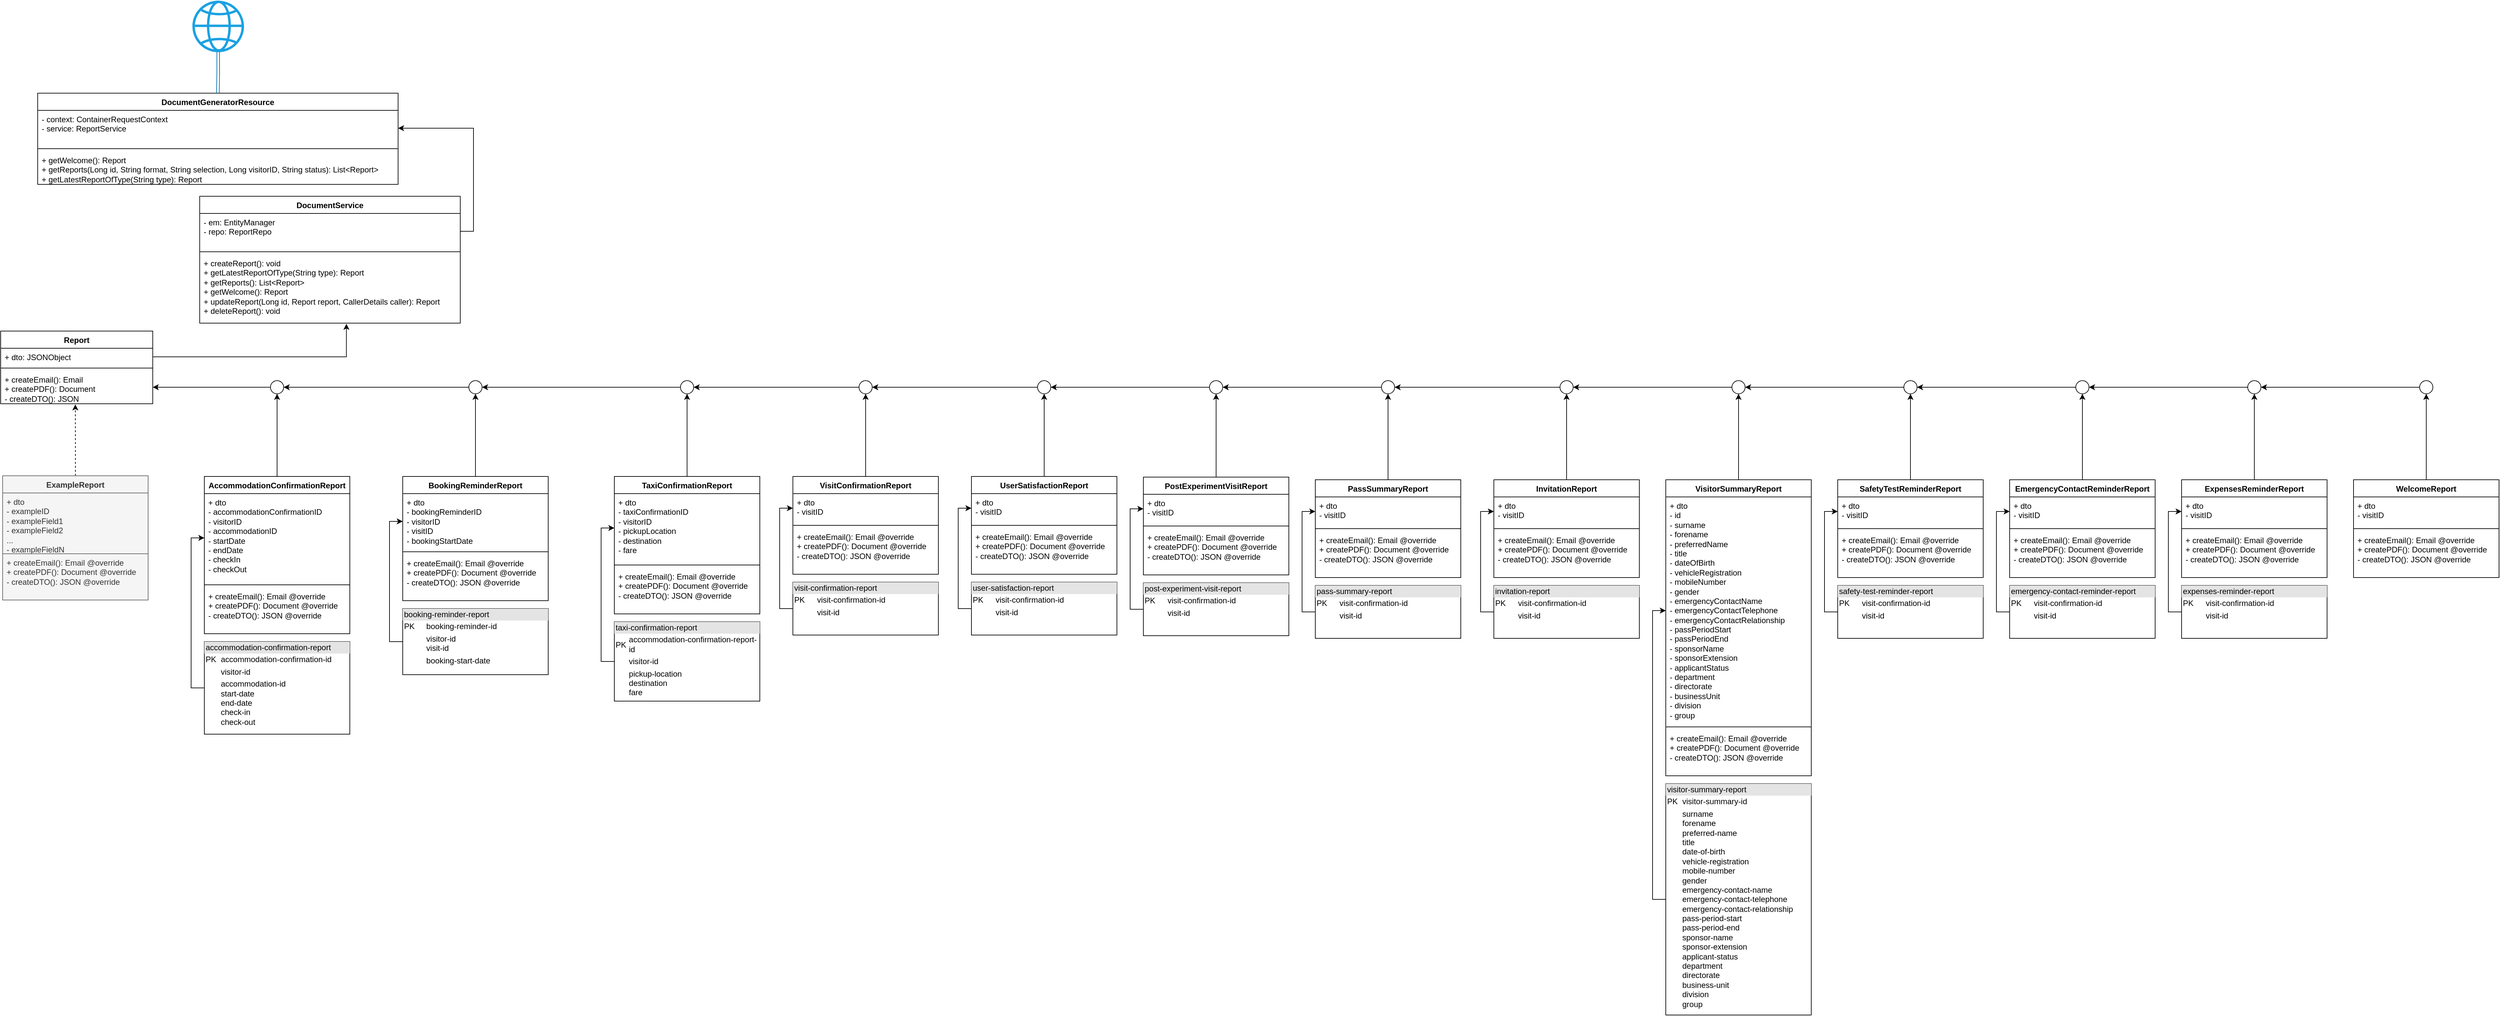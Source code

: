 <mxfile version="24.0.2" type="github">
  <diagram id="C5RBs43oDa-KdzZeNtuy" name="Page-1">
    <mxGraphModel dx="1050" dy="634" grid="1" gridSize="10" guides="1" tooltips="1" connect="1" arrows="1" fold="1" page="1" pageScale="1" pageWidth="827" pageHeight="1169" math="0" shadow="0">
      <root>
        <mxCell id="WIyWlLk6GJQsqaUBKTNV-0" />
        <mxCell id="WIyWlLk6GJQsqaUBKTNV-1" parent="WIyWlLk6GJQsqaUBKTNV-0" />
        <mxCell id="MQ1HAu035y0CXCqz7wdD-0" value="DocumentGeneratorResource" style="swimlane;fontStyle=1;align=center;verticalAlign=top;childLayout=stackLayout;horizontal=1;startSize=26;horizontalStack=0;resizeParent=1;resizeParentMax=0;resizeLast=0;collapsible=1;marginBottom=0;whiteSpace=wrap;html=1;" parent="WIyWlLk6GJQsqaUBKTNV-1" vertex="1">
          <mxGeometry x="128" y="165" width="545" height="138" as="geometry" />
        </mxCell>
        <mxCell id="MQ1HAu035y0CXCqz7wdD-1" value="&lt;div&gt;- context: ContainerRequestContext&lt;/div&gt;&lt;div&gt;- service: ReportService&lt;br&gt;&lt;/div&gt;" style="text;strokeColor=none;fillColor=none;align=left;verticalAlign=top;spacingLeft=4;spacingRight=4;overflow=hidden;rotatable=0;points=[[0,0.5],[1,0.5]];portConstraint=eastwest;whiteSpace=wrap;html=1;" parent="MQ1HAu035y0CXCqz7wdD-0" vertex="1">
          <mxGeometry y="26" width="545" height="54" as="geometry" />
        </mxCell>
        <mxCell id="MQ1HAu035y0CXCqz7wdD-2" value="" style="line;strokeWidth=1;fillColor=none;align=left;verticalAlign=middle;spacingTop=-1;spacingLeft=3;spacingRight=3;rotatable=0;labelPosition=right;points=[];portConstraint=eastwest;strokeColor=inherit;" parent="MQ1HAu035y0CXCqz7wdD-0" vertex="1">
          <mxGeometry y="80" width="545" height="8" as="geometry" />
        </mxCell>
        <mxCell id="MQ1HAu035y0CXCqz7wdD-3" value="&lt;div&gt;+ getWelcome(): Report&lt;br&gt;&lt;/div&gt;&lt;div&gt;+ getReports(Long id, String format, String selection, Long visitorID, String status): List&amp;lt;Report&amp;gt;&lt;/div&gt;&lt;div&gt;+ getLatestReportOfType(String type): Report&lt;br&gt;&lt;/div&gt;" style="text;strokeColor=none;fillColor=none;align=left;verticalAlign=top;spacingLeft=4;spacingRight=4;overflow=hidden;rotatable=0;points=[[0,0.5],[1,0.5]];portConstraint=eastwest;whiteSpace=wrap;html=1;" parent="MQ1HAu035y0CXCqz7wdD-0" vertex="1">
          <mxGeometry y="88" width="545" height="50" as="geometry" />
        </mxCell>
        <mxCell id="42Mcp5apY7TqK0RnaU3a-3" style="edgeStyle=orthogonalEdgeStyle;rounded=0;orthogonalLoop=1;jettySize=auto;html=1;entryX=1;entryY=0.5;entryDx=0;entryDy=0;exitX=1;exitY=0.5;exitDx=0;exitDy=0;" parent="WIyWlLk6GJQsqaUBKTNV-1" source="MQ1HAu035y0CXCqz7wdD-5" target="MQ1HAu035y0CXCqz7wdD-1" edge="1">
          <mxGeometry relative="1" as="geometry" />
        </mxCell>
        <mxCell id="MQ1HAu035y0CXCqz7wdD-4" value="DocumentService" style="swimlane;fontStyle=1;align=center;verticalAlign=top;childLayout=stackLayout;horizontal=1;startSize=26;horizontalStack=0;resizeParent=1;resizeParentMax=0;resizeLast=0;collapsible=1;marginBottom=0;whiteSpace=wrap;html=1;" parent="WIyWlLk6GJQsqaUBKTNV-1" vertex="1">
          <mxGeometry x="373" y="321" width="394" height="192" as="geometry" />
        </mxCell>
        <mxCell id="MQ1HAu035y0CXCqz7wdD-5" value="&lt;div&gt;- em: EntityManager&lt;/div&gt;&lt;div&gt;- repo: ReportRepo&lt;br&gt;&lt;/div&gt;" style="text;strokeColor=none;fillColor=none;align=left;verticalAlign=top;spacingLeft=4;spacingRight=4;overflow=hidden;rotatable=0;points=[[0,0.5],[1,0.5]];portConstraint=eastwest;whiteSpace=wrap;html=1;" parent="MQ1HAu035y0CXCqz7wdD-4" vertex="1">
          <mxGeometry y="26" width="394" height="54" as="geometry" />
        </mxCell>
        <mxCell id="MQ1HAu035y0CXCqz7wdD-6" value="" style="line;strokeWidth=1;fillColor=none;align=left;verticalAlign=middle;spacingTop=-1;spacingLeft=3;spacingRight=3;rotatable=0;labelPosition=right;points=[];portConstraint=eastwest;strokeColor=inherit;" parent="MQ1HAu035y0CXCqz7wdD-4" vertex="1">
          <mxGeometry y="80" width="394" height="8" as="geometry" />
        </mxCell>
        <mxCell id="MQ1HAu035y0CXCqz7wdD-7" value="&lt;div&gt;+ createReport(): void&lt;/div&gt;&lt;div&gt;+ getLatestReportOfType(String type): Report&lt;br&gt;&lt;/div&gt;&lt;div&gt;+ getReports(): List&amp;lt;Report&amp;gt;&lt;br&gt;&lt;/div&gt;&lt;div&gt;+ getWelcome(): Report&lt;br&gt;&lt;/div&gt;&lt;div&gt;+ updateReport(Long id, Report report, CallerDetails caller): Report&lt;br&gt;&lt;/div&gt;&lt;div&gt;+ deleteReport(): void&lt;br&gt;&lt;/div&gt;" style="text;strokeColor=none;fillColor=none;align=left;verticalAlign=top;spacingLeft=4;spacingRight=4;overflow=hidden;rotatable=0;points=[[0,0.5],[1,0.5]];portConstraint=eastwest;whiteSpace=wrap;html=1;" parent="MQ1HAu035y0CXCqz7wdD-4" vertex="1">
          <mxGeometry y="88" width="394" height="104" as="geometry" />
        </mxCell>
        <mxCell id="MQ1HAu035y0CXCqz7wdD-16" value="Report" style="swimlane;fontStyle=1;align=center;verticalAlign=top;childLayout=stackLayout;horizontal=1;startSize=26;horizontalStack=0;resizeParent=1;resizeParentMax=0;resizeLast=0;collapsible=1;marginBottom=0;whiteSpace=wrap;html=1;" parent="WIyWlLk6GJQsqaUBKTNV-1" vertex="1">
          <mxGeometry x="72" y="525" width="230" height="110" as="geometry" />
        </mxCell>
        <mxCell id="MQ1HAu035y0CXCqz7wdD-17" value="+ dto: JSONObject" style="text;strokeColor=none;fillColor=none;align=left;verticalAlign=top;spacingLeft=4;spacingRight=4;overflow=hidden;rotatable=0;points=[[0,0.5],[1,0.5]];portConstraint=eastwest;whiteSpace=wrap;html=1;" parent="MQ1HAu035y0CXCqz7wdD-16" vertex="1">
          <mxGeometry y="26" width="230" height="26" as="geometry" />
        </mxCell>
        <mxCell id="MQ1HAu035y0CXCqz7wdD-18" value="" style="line;strokeWidth=1;fillColor=none;align=left;verticalAlign=middle;spacingTop=-1;spacingLeft=3;spacingRight=3;rotatable=0;labelPosition=right;points=[];portConstraint=eastwest;strokeColor=inherit;" parent="MQ1HAu035y0CXCqz7wdD-16" vertex="1">
          <mxGeometry y="52" width="230" height="8" as="geometry" />
        </mxCell>
        <mxCell id="MQ1HAu035y0CXCqz7wdD-19" value="&lt;div&gt;+ createEmail(): Email&lt;/div&gt;&lt;div&gt;+ createPDF(): Document&lt;/div&gt;&lt;div&gt;- createDTO(): JSON&lt;/div&gt;" style="text;strokeColor=none;fillColor=none;align=left;verticalAlign=top;spacingLeft=4;spacingRight=4;overflow=hidden;rotatable=0;points=[[0,0.5],[1,0.5]];portConstraint=eastwest;whiteSpace=wrap;html=1;" parent="MQ1HAu035y0CXCqz7wdD-16" vertex="1">
          <mxGeometry y="60" width="230" height="50" as="geometry" />
        </mxCell>
        <mxCell id="42Mcp5apY7TqK0RnaU3a-2" style="edgeStyle=orthogonalEdgeStyle;rounded=0;orthogonalLoop=1;jettySize=auto;html=1;entryX=0.491;entryY=1.02;entryDx=0;entryDy=0;entryPerimeter=0;dashed=1;" parent="WIyWlLk6GJQsqaUBKTNV-1" source="Wsk4VO05oJbZmP9Lk-0c-1" target="MQ1HAu035y0CXCqz7wdD-19" edge="1">
          <mxGeometry relative="1" as="geometry" />
        </mxCell>
        <mxCell id="Wsk4VO05oJbZmP9Lk-0c-1" value="ExampleReport" style="swimlane;fontStyle=1;align=center;verticalAlign=top;childLayout=stackLayout;horizontal=1;startSize=26;horizontalStack=0;resizeParent=1;resizeParentMax=0;resizeLast=0;collapsible=1;marginBottom=0;whiteSpace=wrap;html=1;fillColor=#f5f5f5;fontColor=#333333;strokeColor=#666666;" parent="WIyWlLk6GJQsqaUBKTNV-1" vertex="1">
          <mxGeometry x="75" y="744" width="220" height="188" as="geometry" />
        </mxCell>
        <mxCell id="Wsk4VO05oJbZmP9Lk-0c-2" value="&lt;div&gt;+ dto&lt;br&gt;&lt;/div&gt;&lt;div&gt;- exampleID&lt;/div&gt;&lt;div&gt;- exampleField1&lt;/div&gt;&lt;div&gt;- exampleField2&lt;br&gt;&lt;/div&gt;&lt;div&gt;...&lt;/div&gt;&lt;div&gt;- exampleFieldN&lt;br&gt;&lt;/div&gt;" style="text;strokeColor=#666666;fillColor=#f5f5f5;align=left;verticalAlign=top;spacingLeft=4;spacingRight=4;overflow=hidden;rotatable=0;points=[[0,0.5],[1,0.5]];portConstraint=eastwest;whiteSpace=wrap;html=1;fontColor=#333333;" parent="Wsk4VO05oJbZmP9Lk-0c-1" vertex="1">
          <mxGeometry y="26" width="220" height="92" as="geometry" />
        </mxCell>
        <mxCell id="Wsk4VO05oJbZmP9Lk-0c-4" value="&lt;div&gt;+ createEmail(): Email @override&lt;/div&gt;&lt;div&gt;+ createPDF(): Document @override&lt;/div&gt;&lt;div&gt;- createDTO(): JSON @override&lt;br&gt;&lt;/div&gt;" style="text;strokeColor=#666666;fillColor=#f5f5f5;align=left;verticalAlign=top;spacingLeft=4;spacingRight=4;overflow=hidden;rotatable=0;points=[[0,0.5],[1,0.5]];portConstraint=eastwest;whiteSpace=wrap;html=1;fontColor=#333333;" parent="Wsk4VO05oJbZmP9Lk-0c-1" vertex="1">
          <mxGeometry y="118" width="220" height="70" as="geometry" />
        </mxCell>
        <mxCell id="42Mcp5apY7TqK0RnaU3a-7" style="edgeStyle=orthogonalEdgeStyle;rounded=0;orthogonalLoop=1;jettySize=auto;html=1;entryX=0;entryY=0.5;entryDx=0;entryDy=0;exitX=0;exitY=0.5;exitDx=0;exitDy=0;" parent="WIyWlLk6GJQsqaUBKTNV-1" source="IxwAe-7UypKO3zCtjmv_-0" target="IxwAe-7UypKO3zCtjmv_-2" edge="1">
          <mxGeometry relative="1" as="geometry" />
        </mxCell>
        <mxCell id="IxwAe-7UypKO3zCtjmv_-0" value="&lt;div style=&quot;box-sizing:border-box;width:100%;background:#e4e4e4;padding:2px;&quot;&gt;accommodation-confirmation-report&lt;/div&gt;&lt;table style=&quot;width:100%;font-size:1em;&quot; cellpadding=&quot;2&quot; cellspacing=&quot;0&quot;&gt;&lt;tbody&gt;&lt;tr&gt;&lt;td&gt;PK&lt;/td&gt;&lt;td&gt;accommodation-confirmation-id&lt;br&gt;&lt;/td&gt;&lt;/tr&gt;&lt;tr&gt;&lt;td&gt;&lt;br&gt;&lt;/td&gt;&lt;td&gt;visitor-id&lt;br&gt;&lt;/td&gt;&lt;/tr&gt;&lt;tr&gt;&lt;td&gt;&lt;/td&gt;&lt;td&gt;accommodation-id&lt;br&gt;start-date&lt;br&gt;end-date&lt;br&gt;check-in&lt;br&gt;check-out&lt;br&gt;&lt;/td&gt;&lt;/tr&gt;&lt;/tbody&gt;&lt;/table&gt;" style="verticalAlign=top;align=left;overflow=fill;html=1;whiteSpace=wrap;" parent="WIyWlLk6GJQsqaUBKTNV-1" vertex="1">
          <mxGeometry x="380" y="995" width="220" height="140" as="geometry" />
        </mxCell>
        <mxCell id="42Mcp5apY7TqK0RnaU3a-37" style="edgeStyle=orthogonalEdgeStyle;rounded=0;orthogonalLoop=1;jettySize=auto;html=1;entryX=0.5;entryY=1;entryDx=0;entryDy=0;" parent="WIyWlLk6GJQsqaUBKTNV-1" source="IxwAe-7UypKO3zCtjmv_-1" target="42Mcp5apY7TqK0RnaU3a-4" edge="1">
          <mxGeometry relative="1" as="geometry" />
        </mxCell>
        <mxCell id="IxwAe-7UypKO3zCtjmv_-1" value="AccommodationConfirmationReport" style="swimlane;fontStyle=1;align=center;verticalAlign=top;childLayout=stackLayout;horizontal=1;startSize=26;horizontalStack=0;resizeParent=1;resizeParentMax=0;resizeLast=0;collapsible=1;marginBottom=0;whiteSpace=wrap;html=1;" parent="WIyWlLk6GJQsqaUBKTNV-1" vertex="1">
          <mxGeometry x="380" y="745" width="220" height="238" as="geometry" />
        </mxCell>
        <mxCell id="IxwAe-7UypKO3zCtjmv_-2" value="&lt;div&gt;+ dto&lt;br&gt;&lt;/div&gt;&lt;div&gt;- accommodationConfirmationID&lt;/div&gt;&lt;div&gt;- visitorID&lt;br&gt;&lt;/div&gt;&lt;div&gt;- accommodationID&lt;/div&gt;&lt;div&gt;- startDate&lt;/div&gt;&lt;div&gt;- endDate&lt;/div&gt;&lt;div&gt;- checkIn&lt;/div&gt;&lt;div&gt;- checkOut&lt;br&gt;&lt;/div&gt;" style="text;strokeColor=none;fillColor=none;align=left;verticalAlign=top;spacingLeft=4;spacingRight=4;overflow=hidden;rotatable=0;points=[[0,0.5],[1,0.5]];portConstraint=eastwest;whiteSpace=wrap;html=1;" parent="IxwAe-7UypKO3zCtjmv_-1" vertex="1">
          <mxGeometry y="26" width="220" height="134" as="geometry" />
        </mxCell>
        <mxCell id="IxwAe-7UypKO3zCtjmv_-3" value="" style="line;strokeWidth=1;fillColor=none;align=left;verticalAlign=middle;spacingTop=-1;spacingLeft=3;spacingRight=3;rotatable=0;labelPosition=right;points=[];portConstraint=eastwest;strokeColor=inherit;" parent="IxwAe-7UypKO3zCtjmv_-1" vertex="1">
          <mxGeometry y="160" width="220" height="8" as="geometry" />
        </mxCell>
        <mxCell id="IxwAe-7UypKO3zCtjmv_-4" value="&lt;div&gt;+ createEmail(): Email @override&lt;/div&gt;&lt;div&gt;+ createPDF(): Document @override&lt;/div&gt;&lt;div&gt;- createDTO(): JSON @override&lt;br&gt;&lt;/div&gt;" style="text;strokeColor=none;fillColor=none;align=left;verticalAlign=top;spacingLeft=4;spacingRight=4;overflow=hidden;rotatable=0;points=[[0,0.5],[1,0.5]];portConstraint=eastwest;whiteSpace=wrap;html=1;" parent="IxwAe-7UypKO3zCtjmv_-1" vertex="1">
          <mxGeometry y="168" width="220" height="70" as="geometry" />
        </mxCell>
        <mxCell id="42Mcp5apY7TqK0RnaU3a-41" style="edgeStyle=orthogonalEdgeStyle;rounded=0;orthogonalLoop=1;jettySize=auto;html=1;entryX=1;entryY=0.5;entryDx=0;entryDy=0;" parent="WIyWlLk6GJQsqaUBKTNV-1" source="42Mcp5apY7TqK0RnaU3a-4" target="MQ1HAu035y0CXCqz7wdD-19" edge="1">
          <mxGeometry relative="1" as="geometry" />
        </mxCell>
        <mxCell id="42Mcp5apY7TqK0RnaU3a-4" value="" style="ellipse;whiteSpace=wrap;html=1;" parent="WIyWlLk6GJQsqaUBKTNV-1" vertex="1">
          <mxGeometry x="480" y="600" width="20" height="20" as="geometry" />
        </mxCell>
        <mxCell id="42Mcp5apY7TqK0RnaU3a-8" style="edgeStyle=orthogonalEdgeStyle;rounded=0;orthogonalLoop=1;jettySize=auto;html=1;entryX=0.563;entryY=1.01;entryDx=0;entryDy=0;entryPerimeter=0;" parent="WIyWlLk6GJQsqaUBKTNV-1" source="MQ1HAu035y0CXCqz7wdD-17" target="MQ1HAu035y0CXCqz7wdD-7" edge="1">
          <mxGeometry relative="1" as="geometry" />
        </mxCell>
        <mxCell id="42Mcp5apY7TqK0RnaU3a-13" style="edgeStyle=orthogonalEdgeStyle;rounded=0;orthogonalLoop=1;jettySize=auto;html=1;entryX=0.5;entryY=0;entryDx=0;entryDy=0;shape=link;fillColor=#1ba1e2;strokeColor=#006EAF;" parent="WIyWlLk6GJQsqaUBKTNV-1" source="42Mcp5apY7TqK0RnaU3a-9" target="MQ1HAu035y0CXCqz7wdD-0" edge="1">
          <mxGeometry relative="1" as="geometry" />
        </mxCell>
        <mxCell id="42Mcp5apY7TqK0RnaU3a-9" value="" style="sketch=0;outlineConnect=0;fillColor=#1ba1e2;strokeColor=#006EAF;dashed=0;verticalLabelPosition=bottom;verticalAlign=top;align=center;html=1;fontSize=12;fontStyle=0;aspect=fixed;pointerEvents=1;shape=mxgraph.aws4.globe;fontColor=#ffffff;" parent="WIyWlLk6GJQsqaUBKTNV-1" vertex="1">
          <mxGeometry x="362" y="25" width="78" height="78" as="geometry" />
        </mxCell>
        <mxCell id="42Mcp5apY7TqK0RnaU3a-14" style="edgeStyle=orthogonalEdgeStyle;rounded=0;orthogonalLoop=1;jettySize=auto;html=1;entryX=0;entryY=0.5;entryDx=0;entryDy=0;exitX=0;exitY=0.5;exitDx=0;exitDy=0;" parent="WIyWlLk6GJQsqaUBKTNV-1" source="42Mcp5apY7TqK0RnaU3a-15" target="42Mcp5apY7TqK0RnaU3a-17" edge="1">
          <mxGeometry relative="1" as="geometry" />
        </mxCell>
        <mxCell id="42Mcp5apY7TqK0RnaU3a-15" value="&lt;div style=&quot;box-sizing:border-box;width:100%;background:#e4e4e4;padding:2px;&quot;&gt;booking-reminder-report&lt;/div&gt;&lt;table style=&quot;width:100%;font-size:1em;&quot; cellpadding=&quot;2&quot; cellspacing=&quot;0&quot;&gt;&lt;tbody&gt;&lt;tr&gt;&lt;td&gt;PK&lt;/td&gt;&lt;td&gt;booking-reminder-id&lt;br&gt;&lt;/td&gt;&lt;/tr&gt;&lt;tr&gt;&lt;td&gt;&lt;br&gt;&lt;/td&gt;&lt;td&gt;visitor-id&lt;br&gt;visit-id&lt;br&gt;&lt;/td&gt;&lt;/tr&gt;&lt;tr&gt;&lt;td&gt;&lt;/td&gt;&lt;td&gt;booking-start-date&lt;br&gt;&lt;/td&gt;&lt;/tr&gt;&lt;/tbody&gt;&lt;/table&gt;" style="verticalAlign=top;align=left;overflow=fill;html=1;whiteSpace=wrap;" parent="WIyWlLk6GJQsqaUBKTNV-1" vertex="1">
          <mxGeometry x="680" y="945" width="220" height="100" as="geometry" />
        </mxCell>
        <mxCell id="42Mcp5apY7TqK0RnaU3a-39" style="edgeStyle=orthogonalEdgeStyle;rounded=0;orthogonalLoop=1;jettySize=auto;html=1;entryX=0.5;entryY=1;entryDx=0;entryDy=0;" parent="WIyWlLk6GJQsqaUBKTNV-1" source="42Mcp5apY7TqK0RnaU3a-16" target="42Mcp5apY7TqK0RnaU3a-38" edge="1">
          <mxGeometry relative="1" as="geometry" />
        </mxCell>
        <mxCell id="42Mcp5apY7TqK0RnaU3a-16" value="BookingReminderReport" style="swimlane;fontStyle=1;align=center;verticalAlign=top;childLayout=stackLayout;horizontal=1;startSize=26;horizontalStack=0;resizeParent=1;resizeParentMax=0;resizeLast=0;collapsible=1;marginBottom=0;whiteSpace=wrap;html=1;" parent="WIyWlLk6GJQsqaUBKTNV-1" vertex="1">
          <mxGeometry x="680" y="745" width="220" height="188" as="geometry" />
        </mxCell>
        <mxCell id="42Mcp5apY7TqK0RnaU3a-17" value="&lt;div&gt;+ dto&lt;br&gt;&lt;/div&gt;&lt;div&gt;- bookingReminderID&lt;/div&gt;&lt;div&gt;- visitorID&lt;/div&gt;&lt;div&gt;- visitID&lt;/div&gt;&lt;div&gt;- bookingStartDate&lt;br&gt;&lt;/div&gt;" style="text;strokeColor=none;fillColor=none;align=left;verticalAlign=top;spacingLeft=4;spacingRight=4;overflow=hidden;rotatable=0;points=[[0,0.5],[1,0.5]];portConstraint=eastwest;whiteSpace=wrap;html=1;" parent="42Mcp5apY7TqK0RnaU3a-16" vertex="1">
          <mxGeometry y="26" width="220" height="84" as="geometry" />
        </mxCell>
        <mxCell id="42Mcp5apY7TqK0RnaU3a-18" value="" style="line;strokeWidth=1;fillColor=none;align=left;verticalAlign=middle;spacingTop=-1;spacingLeft=3;spacingRight=3;rotatable=0;labelPosition=right;points=[];portConstraint=eastwest;strokeColor=inherit;" parent="42Mcp5apY7TqK0RnaU3a-16" vertex="1">
          <mxGeometry y="110" width="220" height="8" as="geometry" />
        </mxCell>
        <mxCell id="42Mcp5apY7TqK0RnaU3a-19" value="&lt;div&gt;+ createEmail(): Email @override&lt;/div&gt;&lt;div&gt;+ createPDF(): Document @override&lt;/div&gt;&lt;div&gt;- createDTO(): JSON @override&lt;br&gt;&lt;/div&gt;" style="text;strokeColor=none;fillColor=none;align=left;verticalAlign=top;spacingLeft=4;spacingRight=4;overflow=hidden;rotatable=0;points=[[0,0.5],[1,0.5]];portConstraint=eastwest;whiteSpace=wrap;html=1;" parent="42Mcp5apY7TqK0RnaU3a-16" vertex="1">
          <mxGeometry y="118" width="220" height="70" as="geometry" />
        </mxCell>
        <mxCell id="42Mcp5apY7TqK0RnaU3a-22" style="edgeStyle=orthogonalEdgeStyle;rounded=0;orthogonalLoop=1;jettySize=auto;html=1;entryX=0;entryY=0.5;entryDx=0;entryDy=0;exitX=0;exitY=0.5;exitDx=0;exitDy=0;" parent="WIyWlLk6GJQsqaUBKTNV-1" source="42Mcp5apY7TqK0RnaU3a-23" target="42Mcp5apY7TqK0RnaU3a-25" edge="1">
          <mxGeometry relative="1" as="geometry" />
        </mxCell>
        <mxCell id="42Mcp5apY7TqK0RnaU3a-23" value="&lt;div style=&quot;box-sizing:border-box;width:100%;background:#e4e4e4;padding:2px;&quot;&gt;taxi-confirmation-report&lt;/div&gt;&lt;table style=&quot;width:100%;font-size:1em;&quot; cellpadding=&quot;2&quot; cellspacing=&quot;0&quot;&gt;&lt;tbody&gt;&lt;tr&gt;&lt;td&gt;PK&lt;/td&gt;&lt;td&gt;accommodation-confirmation-report-id&lt;br&gt;&lt;/td&gt;&lt;/tr&gt;&lt;tr&gt;&lt;td&gt;&lt;br&gt;&lt;/td&gt;&lt;td&gt;visitor-id&lt;br&gt;&lt;/td&gt;&lt;/tr&gt;&lt;tr&gt;&lt;td&gt;&lt;/td&gt;&lt;td&gt;pickup-location&lt;br&gt;destination&lt;br&gt;fare&lt;br&gt;&lt;/td&gt;&lt;/tr&gt;&lt;/tbody&gt;&lt;/table&gt;" style="verticalAlign=top;align=left;overflow=fill;html=1;whiteSpace=wrap;" parent="WIyWlLk6GJQsqaUBKTNV-1" vertex="1">
          <mxGeometry x="1000" y="965" width="220" height="120" as="geometry" />
        </mxCell>
        <mxCell id="42Mcp5apY7TqK0RnaU3a-44" style="edgeStyle=orthogonalEdgeStyle;rounded=0;orthogonalLoop=1;jettySize=auto;html=1;entryX=0.5;entryY=1;entryDx=0;entryDy=0;" parent="WIyWlLk6GJQsqaUBKTNV-1" source="42Mcp5apY7TqK0RnaU3a-24" target="42Mcp5apY7TqK0RnaU3a-43" edge="1">
          <mxGeometry relative="1" as="geometry" />
        </mxCell>
        <mxCell id="42Mcp5apY7TqK0RnaU3a-24" value="TaxiConfirmationReport" style="swimlane;fontStyle=1;align=center;verticalAlign=top;childLayout=stackLayout;horizontal=1;startSize=26;horizontalStack=0;resizeParent=1;resizeParentMax=0;resizeLast=0;collapsible=1;marginBottom=0;whiteSpace=wrap;html=1;" parent="WIyWlLk6GJQsqaUBKTNV-1" vertex="1">
          <mxGeometry x="1000" y="745" width="220" height="208" as="geometry" />
        </mxCell>
        <mxCell id="42Mcp5apY7TqK0RnaU3a-25" value="&lt;div&gt;+ dto&lt;/div&gt;&lt;div&gt;- taxiConfirmationID&lt;/div&gt;&lt;div&gt;- visitorID&lt;br&gt;&lt;/div&gt;&lt;div&gt;- pickupLocation&lt;/div&gt;&lt;div&gt;- destination&lt;/div&gt;&lt;div&gt;- fare&lt;br&gt;&lt;/div&gt;" style="text;strokeColor=none;fillColor=none;align=left;verticalAlign=top;spacingLeft=4;spacingRight=4;overflow=hidden;rotatable=0;points=[[0,0.5],[1,0.5]];portConstraint=eastwest;whiteSpace=wrap;html=1;" parent="42Mcp5apY7TqK0RnaU3a-24" vertex="1">
          <mxGeometry y="26" width="220" height="104" as="geometry" />
        </mxCell>
        <mxCell id="42Mcp5apY7TqK0RnaU3a-26" value="" style="line;strokeWidth=1;fillColor=none;align=left;verticalAlign=middle;spacingTop=-1;spacingLeft=3;spacingRight=3;rotatable=0;labelPosition=right;points=[];portConstraint=eastwest;strokeColor=inherit;" parent="42Mcp5apY7TqK0RnaU3a-24" vertex="1">
          <mxGeometry y="130" width="220" height="8" as="geometry" />
        </mxCell>
        <mxCell id="42Mcp5apY7TqK0RnaU3a-27" value="&lt;div&gt;+ createEmail(): Email @override&lt;/div&gt;&lt;div&gt;+ createPDF(): Document @override&lt;/div&gt;&lt;div&gt;- createDTO(): JSON @override&lt;br&gt;&lt;/div&gt;" style="text;strokeColor=none;fillColor=none;align=left;verticalAlign=top;spacingLeft=4;spacingRight=4;overflow=hidden;rotatable=0;points=[[0,0.5],[1,0.5]];portConstraint=eastwest;whiteSpace=wrap;html=1;" parent="42Mcp5apY7TqK0RnaU3a-24" vertex="1">
          <mxGeometry y="138" width="220" height="70" as="geometry" />
        </mxCell>
        <mxCell id="42Mcp5apY7TqK0RnaU3a-29" style="edgeStyle=orthogonalEdgeStyle;rounded=0;orthogonalLoop=1;jettySize=auto;html=1;entryX=0;entryY=0.5;entryDx=0;entryDy=0;exitX=0;exitY=0.5;exitDx=0;exitDy=0;" parent="WIyWlLk6GJQsqaUBKTNV-1" source="42Mcp5apY7TqK0RnaU3a-30" target="42Mcp5apY7TqK0RnaU3a-32" edge="1">
          <mxGeometry relative="1" as="geometry" />
        </mxCell>
        <mxCell id="42Mcp5apY7TqK0RnaU3a-30" value="&lt;div style=&quot;box-sizing:border-box;width:100%;background:#e4e4e4;padding:2px;&quot;&gt;visit-confirmation-report&lt;/div&gt;&lt;table style=&quot;width:100%;font-size:1em;&quot; cellpadding=&quot;2&quot; cellspacing=&quot;0&quot;&gt;&lt;tbody&gt;&lt;tr&gt;&lt;td&gt;PK&lt;/td&gt;&lt;td&gt;visit-confirmation-id&lt;br&gt;&lt;/td&gt;&lt;/tr&gt;&lt;tr&gt;&lt;td&gt;&lt;br&gt;&lt;/td&gt;&lt;td&gt;visit-id&lt;br&gt;&lt;/td&gt;&lt;/tr&gt;&lt;tr&gt;&lt;td&gt;&lt;/td&gt;&lt;td&gt;&lt;br&gt;&lt;/td&gt;&lt;/tr&gt;&lt;/tbody&gt;&lt;/table&gt;" style="verticalAlign=top;align=left;overflow=fill;html=1;whiteSpace=wrap;" parent="WIyWlLk6GJQsqaUBKTNV-1" vertex="1">
          <mxGeometry x="1270" y="905" width="220" height="80" as="geometry" />
        </mxCell>
        <mxCell id="42Mcp5apY7TqK0RnaU3a-47" style="edgeStyle=orthogonalEdgeStyle;rounded=0;orthogonalLoop=1;jettySize=auto;html=1;entryX=0.5;entryY=1;entryDx=0;entryDy=0;" parent="WIyWlLk6GJQsqaUBKTNV-1" source="42Mcp5apY7TqK0RnaU3a-31" target="42Mcp5apY7TqK0RnaU3a-46" edge="1">
          <mxGeometry relative="1" as="geometry" />
        </mxCell>
        <mxCell id="42Mcp5apY7TqK0RnaU3a-31" value="VisitConfirmationReport" style="swimlane;fontStyle=1;align=center;verticalAlign=top;childLayout=stackLayout;horizontal=1;startSize=26;horizontalStack=0;resizeParent=1;resizeParentMax=0;resizeLast=0;collapsible=1;marginBottom=0;whiteSpace=wrap;html=1;" parent="WIyWlLk6GJQsqaUBKTNV-1" vertex="1">
          <mxGeometry x="1270" y="745" width="220" height="148" as="geometry" />
        </mxCell>
        <mxCell id="42Mcp5apY7TqK0RnaU3a-32" value="&lt;div&gt;+ dto&lt;/div&gt;&lt;div&gt;- visitID&lt;/div&gt;" style="text;strokeColor=none;fillColor=none;align=left;verticalAlign=top;spacingLeft=4;spacingRight=4;overflow=hidden;rotatable=0;points=[[0,0.5],[1,0.5]];portConstraint=eastwest;whiteSpace=wrap;html=1;" parent="42Mcp5apY7TqK0RnaU3a-31" vertex="1">
          <mxGeometry y="26" width="220" height="44" as="geometry" />
        </mxCell>
        <mxCell id="42Mcp5apY7TqK0RnaU3a-33" value="" style="line;strokeWidth=1;fillColor=none;align=left;verticalAlign=middle;spacingTop=-1;spacingLeft=3;spacingRight=3;rotatable=0;labelPosition=right;points=[];portConstraint=eastwest;strokeColor=inherit;" parent="42Mcp5apY7TqK0RnaU3a-31" vertex="1">
          <mxGeometry y="70" width="220" height="8" as="geometry" />
        </mxCell>
        <mxCell id="42Mcp5apY7TqK0RnaU3a-34" value="&lt;div&gt;+ createEmail(): Email @override&lt;/div&gt;&lt;div&gt;+ createPDF(): Document @override&lt;/div&gt;&lt;div&gt;- createDTO(): JSON @override&lt;br&gt;&lt;/div&gt;" style="text;strokeColor=none;fillColor=none;align=left;verticalAlign=top;spacingLeft=4;spacingRight=4;overflow=hidden;rotatable=0;points=[[0,0.5],[1,0.5]];portConstraint=eastwest;whiteSpace=wrap;html=1;" parent="42Mcp5apY7TqK0RnaU3a-31" vertex="1">
          <mxGeometry y="78" width="220" height="70" as="geometry" />
        </mxCell>
        <mxCell id="42Mcp5apY7TqK0RnaU3a-42" style="edgeStyle=orthogonalEdgeStyle;rounded=0;orthogonalLoop=1;jettySize=auto;html=1;entryX=1;entryY=0.5;entryDx=0;entryDy=0;" parent="WIyWlLk6GJQsqaUBKTNV-1" source="42Mcp5apY7TqK0RnaU3a-38" target="42Mcp5apY7TqK0RnaU3a-4" edge="1">
          <mxGeometry relative="1" as="geometry" />
        </mxCell>
        <mxCell id="42Mcp5apY7TqK0RnaU3a-38" value="" style="ellipse;whiteSpace=wrap;html=1;" parent="WIyWlLk6GJQsqaUBKTNV-1" vertex="1">
          <mxGeometry x="780" y="600" width="20" height="20" as="geometry" />
        </mxCell>
        <mxCell id="42Mcp5apY7TqK0RnaU3a-45" style="edgeStyle=orthogonalEdgeStyle;rounded=0;orthogonalLoop=1;jettySize=auto;html=1;entryX=1;entryY=0.5;entryDx=0;entryDy=0;" parent="WIyWlLk6GJQsqaUBKTNV-1" source="42Mcp5apY7TqK0RnaU3a-43" target="42Mcp5apY7TqK0RnaU3a-38" edge="1">
          <mxGeometry relative="1" as="geometry" />
        </mxCell>
        <mxCell id="42Mcp5apY7TqK0RnaU3a-43" value="" style="ellipse;whiteSpace=wrap;html=1;" parent="WIyWlLk6GJQsqaUBKTNV-1" vertex="1">
          <mxGeometry x="1100" y="600" width="20" height="20" as="geometry" />
        </mxCell>
        <mxCell id="42Mcp5apY7TqK0RnaU3a-48" style="edgeStyle=orthogonalEdgeStyle;rounded=0;orthogonalLoop=1;jettySize=auto;html=1;entryX=1;entryY=0.5;entryDx=0;entryDy=0;" parent="WIyWlLk6GJQsqaUBKTNV-1" source="42Mcp5apY7TqK0RnaU3a-46" target="42Mcp5apY7TqK0RnaU3a-43" edge="1">
          <mxGeometry relative="1" as="geometry" />
        </mxCell>
        <mxCell id="42Mcp5apY7TqK0RnaU3a-46" value="" style="ellipse;whiteSpace=wrap;html=1;" parent="WIyWlLk6GJQsqaUBKTNV-1" vertex="1">
          <mxGeometry x="1370" y="600" width="20" height="20" as="geometry" />
        </mxCell>
        <mxCell id="GfE_FLcFH4hWQtPDaC9a-0" style="edgeStyle=orthogonalEdgeStyle;rounded=0;orthogonalLoop=1;jettySize=auto;html=1;entryX=0;entryY=0.5;entryDx=0;entryDy=0;exitX=0;exitY=0.5;exitDx=0;exitDy=0;" parent="WIyWlLk6GJQsqaUBKTNV-1" source="GfE_FLcFH4hWQtPDaC9a-1" target="GfE_FLcFH4hWQtPDaC9a-3" edge="1">
          <mxGeometry relative="1" as="geometry" />
        </mxCell>
        <mxCell id="GfE_FLcFH4hWQtPDaC9a-1" value="&lt;div style=&quot;box-sizing:border-box;width:100%;background:#e4e4e4;padding:2px;&quot;&gt;user-satisfaction-report&lt;/div&gt;&lt;table style=&quot;width:100%;font-size:1em;&quot; cellpadding=&quot;2&quot; cellspacing=&quot;0&quot;&gt;&lt;tbody&gt;&lt;tr&gt;&lt;td&gt;PK&lt;/td&gt;&lt;td&gt;visit-confirmation-id&lt;br&gt;&lt;/td&gt;&lt;/tr&gt;&lt;tr&gt;&lt;td&gt;&lt;br&gt;&lt;/td&gt;&lt;td&gt;visit-id&lt;br&gt;&lt;/td&gt;&lt;/tr&gt;&lt;tr&gt;&lt;td&gt;&lt;/td&gt;&lt;td&gt;&lt;br&gt;&lt;/td&gt;&lt;/tr&gt;&lt;/tbody&gt;&lt;/table&gt;" style="verticalAlign=top;align=left;overflow=fill;html=1;whiteSpace=wrap;" parent="WIyWlLk6GJQsqaUBKTNV-1" vertex="1">
          <mxGeometry x="1540" y="905" width="220" height="80" as="geometry" />
        </mxCell>
        <mxCell id="GfE_FLcFH4hWQtPDaC9a-7" style="edgeStyle=orthogonalEdgeStyle;rounded=0;orthogonalLoop=1;jettySize=auto;html=1;entryX=0.5;entryY=1;entryDx=0;entryDy=0;" parent="WIyWlLk6GJQsqaUBKTNV-1" source="GfE_FLcFH4hWQtPDaC9a-2" target="GfE_FLcFH4hWQtPDaC9a-6" edge="1">
          <mxGeometry relative="1" as="geometry" />
        </mxCell>
        <mxCell id="GfE_FLcFH4hWQtPDaC9a-2" value="UserSatisfactionReport" style="swimlane;fontStyle=1;align=center;verticalAlign=top;childLayout=stackLayout;horizontal=1;startSize=26;horizontalStack=0;resizeParent=1;resizeParentMax=0;resizeLast=0;collapsible=1;marginBottom=0;whiteSpace=wrap;html=1;" parent="WIyWlLk6GJQsqaUBKTNV-1" vertex="1">
          <mxGeometry x="1540" y="745" width="220" height="148" as="geometry" />
        </mxCell>
        <mxCell id="GfE_FLcFH4hWQtPDaC9a-3" value="&lt;div&gt;+ dto&lt;/div&gt;&lt;div&gt;- visitID&lt;/div&gt;" style="text;strokeColor=none;fillColor=none;align=left;verticalAlign=top;spacingLeft=4;spacingRight=4;overflow=hidden;rotatable=0;points=[[0,0.5],[1,0.5]];portConstraint=eastwest;whiteSpace=wrap;html=1;" parent="GfE_FLcFH4hWQtPDaC9a-2" vertex="1">
          <mxGeometry y="26" width="220" height="44" as="geometry" />
        </mxCell>
        <mxCell id="GfE_FLcFH4hWQtPDaC9a-4" value="" style="line;strokeWidth=1;fillColor=none;align=left;verticalAlign=middle;spacingTop=-1;spacingLeft=3;spacingRight=3;rotatable=0;labelPosition=right;points=[];portConstraint=eastwest;strokeColor=inherit;" parent="GfE_FLcFH4hWQtPDaC9a-2" vertex="1">
          <mxGeometry y="70" width="220" height="8" as="geometry" />
        </mxCell>
        <mxCell id="GfE_FLcFH4hWQtPDaC9a-5" value="&lt;div&gt;+ createEmail(): Email @override&lt;/div&gt;&lt;div&gt;+ createPDF(): Document @override&lt;/div&gt;&lt;div&gt;- createDTO(): JSON @override&lt;br&gt;&lt;/div&gt;" style="text;strokeColor=none;fillColor=none;align=left;verticalAlign=top;spacingLeft=4;spacingRight=4;overflow=hidden;rotatable=0;points=[[0,0.5],[1,0.5]];portConstraint=eastwest;whiteSpace=wrap;html=1;" parent="GfE_FLcFH4hWQtPDaC9a-2" vertex="1">
          <mxGeometry y="78" width="220" height="70" as="geometry" />
        </mxCell>
        <mxCell id="GfE_FLcFH4hWQtPDaC9a-8" style="edgeStyle=orthogonalEdgeStyle;rounded=0;orthogonalLoop=1;jettySize=auto;html=1;entryX=1;entryY=0.5;entryDx=0;entryDy=0;" parent="WIyWlLk6GJQsqaUBKTNV-1" source="GfE_FLcFH4hWQtPDaC9a-6" target="42Mcp5apY7TqK0RnaU3a-46" edge="1">
          <mxGeometry relative="1" as="geometry" />
        </mxCell>
        <mxCell id="GfE_FLcFH4hWQtPDaC9a-6" value="" style="ellipse;whiteSpace=wrap;html=1;" parent="WIyWlLk6GJQsqaUBKTNV-1" vertex="1">
          <mxGeometry x="1640" y="600" width="20" height="20" as="geometry" />
        </mxCell>
        <mxCell id="GfE_FLcFH4hWQtPDaC9a-9" style="edgeStyle=orthogonalEdgeStyle;rounded=0;orthogonalLoop=1;jettySize=auto;html=1;entryX=0;entryY=0.5;entryDx=0;entryDy=0;exitX=0;exitY=0.5;exitDx=0;exitDy=0;" parent="WIyWlLk6GJQsqaUBKTNV-1" source="GfE_FLcFH4hWQtPDaC9a-10" target="GfE_FLcFH4hWQtPDaC9a-12" edge="1">
          <mxGeometry relative="1" as="geometry" />
        </mxCell>
        <mxCell id="GfE_FLcFH4hWQtPDaC9a-10" value="&lt;div style=&quot;box-sizing:border-box;width:100%;background:#e4e4e4;padding:2px;&quot;&gt;post-experiment-visit-report&lt;/div&gt;&lt;table style=&quot;width:100%;font-size:1em;&quot; cellpadding=&quot;2&quot; cellspacing=&quot;0&quot;&gt;&lt;tbody&gt;&lt;tr&gt;&lt;td&gt;PK&lt;/td&gt;&lt;td&gt;visit-confirmation-id&lt;br&gt;&lt;/td&gt;&lt;/tr&gt;&lt;tr&gt;&lt;td&gt;&lt;br&gt;&lt;/td&gt;&lt;td&gt;visit-id&lt;br&gt;&lt;/td&gt;&lt;/tr&gt;&lt;tr&gt;&lt;td&gt;&lt;/td&gt;&lt;td&gt;&lt;br&gt;&lt;/td&gt;&lt;/tr&gt;&lt;/tbody&gt;&lt;/table&gt;" style="verticalAlign=top;align=left;overflow=fill;html=1;whiteSpace=wrap;" parent="WIyWlLk6GJQsqaUBKTNV-1" vertex="1">
          <mxGeometry x="1800" y="906" width="220" height="80" as="geometry" />
        </mxCell>
        <mxCell id="GfE_FLcFH4hWQtPDaC9a-22" style="edgeStyle=orthogonalEdgeStyle;rounded=0;orthogonalLoop=1;jettySize=auto;html=1;entryX=0.5;entryY=1;entryDx=0;entryDy=0;" parent="WIyWlLk6GJQsqaUBKTNV-1" source="GfE_FLcFH4hWQtPDaC9a-11" target="GfE_FLcFH4hWQtPDaC9a-21" edge="1">
          <mxGeometry relative="1" as="geometry" />
        </mxCell>
        <mxCell id="GfE_FLcFH4hWQtPDaC9a-11" value="PostExperimentVisitReport" style="swimlane;fontStyle=1;align=center;verticalAlign=top;childLayout=stackLayout;horizontal=1;startSize=26;horizontalStack=0;resizeParent=1;resizeParentMax=0;resizeLast=0;collapsible=1;marginBottom=0;whiteSpace=wrap;html=1;" parent="WIyWlLk6GJQsqaUBKTNV-1" vertex="1">
          <mxGeometry x="1800" y="746" width="220" height="148" as="geometry" />
        </mxCell>
        <mxCell id="GfE_FLcFH4hWQtPDaC9a-12" value="&lt;div&gt;+ dto&lt;/div&gt;&lt;div&gt;- visitID&lt;/div&gt;" style="text;strokeColor=none;fillColor=none;align=left;verticalAlign=top;spacingLeft=4;spacingRight=4;overflow=hidden;rotatable=0;points=[[0,0.5],[1,0.5]];portConstraint=eastwest;whiteSpace=wrap;html=1;" parent="GfE_FLcFH4hWQtPDaC9a-11" vertex="1">
          <mxGeometry y="26" width="220" height="44" as="geometry" />
        </mxCell>
        <mxCell id="GfE_FLcFH4hWQtPDaC9a-13" value="" style="line;strokeWidth=1;fillColor=none;align=left;verticalAlign=middle;spacingTop=-1;spacingLeft=3;spacingRight=3;rotatable=0;labelPosition=right;points=[];portConstraint=eastwest;strokeColor=inherit;" parent="GfE_FLcFH4hWQtPDaC9a-11" vertex="1">
          <mxGeometry y="70" width="220" height="8" as="geometry" />
        </mxCell>
        <mxCell id="GfE_FLcFH4hWQtPDaC9a-14" value="&lt;div&gt;+ createEmail(): Email @override&lt;/div&gt;&lt;div&gt;+ createPDF(): Document @override&lt;/div&gt;&lt;div&gt;- createDTO(): JSON @override&lt;br&gt;&lt;/div&gt;" style="text;strokeColor=none;fillColor=none;align=left;verticalAlign=top;spacingLeft=4;spacingRight=4;overflow=hidden;rotatable=0;points=[[0,0.5],[1,0.5]];portConstraint=eastwest;whiteSpace=wrap;html=1;" parent="GfE_FLcFH4hWQtPDaC9a-11" vertex="1">
          <mxGeometry y="78" width="220" height="70" as="geometry" />
        </mxCell>
        <mxCell id="GfE_FLcFH4hWQtPDaC9a-15" style="edgeStyle=orthogonalEdgeStyle;rounded=0;orthogonalLoop=1;jettySize=auto;html=1;entryX=0;entryY=0.5;entryDx=0;entryDy=0;exitX=0;exitY=0.5;exitDx=0;exitDy=0;" parent="WIyWlLk6GJQsqaUBKTNV-1" source="GfE_FLcFH4hWQtPDaC9a-16" target="GfE_FLcFH4hWQtPDaC9a-18" edge="1">
          <mxGeometry relative="1" as="geometry" />
        </mxCell>
        <mxCell id="GfE_FLcFH4hWQtPDaC9a-16" value="&lt;div style=&quot;box-sizing:border-box;width:100%;background:#e4e4e4;padding:2px;&quot;&gt;pass-summary-report&lt;/div&gt;&lt;table style=&quot;width:100%;font-size:1em;&quot; cellpadding=&quot;2&quot; cellspacing=&quot;0&quot;&gt;&lt;tbody&gt;&lt;tr&gt;&lt;td&gt;PK&lt;/td&gt;&lt;td&gt;visit-confirmation-id&lt;br&gt;&lt;/td&gt;&lt;/tr&gt;&lt;tr&gt;&lt;td&gt;&lt;br&gt;&lt;/td&gt;&lt;td&gt;visit-id&lt;br&gt;&lt;/td&gt;&lt;/tr&gt;&lt;tr&gt;&lt;td&gt;&lt;/td&gt;&lt;td&gt;&lt;br&gt;&lt;/td&gt;&lt;/tr&gt;&lt;/tbody&gt;&lt;/table&gt;" style="verticalAlign=top;align=left;overflow=fill;html=1;whiteSpace=wrap;" parent="WIyWlLk6GJQsqaUBKTNV-1" vertex="1">
          <mxGeometry x="2060" y="910" width="220" height="80" as="geometry" />
        </mxCell>
        <mxCell id="GfE_FLcFH4hWQtPDaC9a-25" style="edgeStyle=orthogonalEdgeStyle;rounded=0;orthogonalLoop=1;jettySize=auto;html=1;entryX=0.5;entryY=1;entryDx=0;entryDy=0;" parent="WIyWlLk6GJQsqaUBKTNV-1" source="GfE_FLcFH4hWQtPDaC9a-17" target="GfE_FLcFH4hWQtPDaC9a-24" edge="1">
          <mxGeometry relative="1" as="geometry" />
        </mxCell>
        <mxCell id="GfE_FLcFH4hWQtPDaC9a-17" value="PassSummaryReport" style="swimlane;fontStyle=1;align=center;verticalAlign=top;childLayout=stackLayout;horizontal=1;startSize=26;horizontalStack=0;resizeParent=1;resizeParentMax=0;resizeLast=0;collapsible=1;marginBottom=0;whiteSpace=wrap;html=1;" parent="WIyWlLk6GJQsqaUBKTNV-1" vertex="1">
          <mxGeometry x="2060" y="750" width="220" height="148" as="geometry" />
        </mxCell>
        <mxCell id="GfE_FLcFH4hWQtPDaC9a-18" value="&lt;div&gt;+ dto&lt;/div&gt;&lt;div&gt;- visitID&lt;/div&gt;" style="text;strokeColor=none;fillColor=none;align=left;verticalAlign=top;spacingLeft=4;spacingRight=4;overflow=hidden;rotatable=0;points=[[0,0.5],[1,0.5]];portConstraint=eastwest;whiteSpace=wrap;html=1;" parent="GfE_FLcFH4hWQtPDaC9a-17" vertex="1">
          <mxGeometry y="26" width="220" height="44" as="geometry" />
        </mxCell>
        <mxCell id="GfE_FLcFH4hWQtPDaC9a-19" value="" style="line;strokeWidth=1;fillColor=none;align=left;verticalAlign=middle;spacingTop=-1;spacingLeft=3;spacingRight=3;rotatable=0;labelPosition=right;points=[];portConstraint=eastwest;strokeColor=inherit;" parent="GfE_FLcFH4hWQtPDaC9a-17" vertex="1">
          <mxGeometry y="70" width="220" height="8" as="geometry" />
        </mxCell>
        <mxCell id="GfE_FLcFH4hWQtPDaC9a-20" value="&lt;div&gt;+ createEmail(): Email @override&lt;/div&gt;&lt;div&gt;+ createPDF(): Document @override&lt;/div&gt;&lt;div&gt;- createDTO(): JSON @override&lt;br&gt;&lt;/div&gt;" style="text;strokeColor=none;fillColor=none;align=left;verticalAlign=top;spacingLeft=4;spacingRight=4;overflow=hidden;rotatable=0;points=[[0,0.5],[1,0.5]];portConstraint=eastwest;whiteSpace=wrap;html=1;" parent="GfE_FLcFH4hWQtPDaC9a-17" vertex="1">
          <mxGeometry y="78" width="220" height="70" as="geometry" />
        </mxCell>
        <mxCell id="GfE_FLcFH4hWQtPDaC9a-23" style="edgeStyle=orthogonalEdgeStyle;rounded=0;orthogonalLoop=1;jettySize=auto;html=1;entryX=1;entryY=0.5;entryDx=0;entryDy=0;" parent="WIyWlLk6GJQsqaUBKTNV-1" source="GfE_FLcFH4hWQtPDaC9a-21" target="GfE_FLcFH4hWQtPDaC9a-6" edge="1">
          <mxGeometry relative="1" as="geometry" />
        </mxCell>
        <mxCell id="GfE_FLcFH4hWQtPDaC9a-21" value="" style="ellipse;whiteSpace=wrap;html=1;" parent="WIyWlLk6GJQsqaUBKTNV-1" vertex="1">
          <mxGeometry x="1900" y="600" width="20" height="20" as="geometry" />
        </mxCell>
        <mxCell id="GfE_FLcFH4hWQtPDaC9a-26" style="edgeStyle=orthogonalEdgeStyle;rounded=0;orthogonalLoop=1;jettySize=auto;html=1;entryX=1;entryY=0.5;entryDx=0;entryDy=0;" parent="WIyWlLk6GJQsqaUBKTNV-1" source="GfE_FLcFH4hWQtPDaC9a-24" target="GfE_FLcFH4hWQtPDaC9a-21" edge="1">
          <mxGeometry relative="1" as="geometry" />
        </mxCell>
        <mxCell id="GfE_FLcFH4hWQtPDaC9a-24" value="" style="ellipse;whiteSpace=wrap;html=1;" parent="WIyWlLk6GJQsqaUBKTNV-1" vertex="1">
          <mxGeometry x="2160" y="600" width="20" height="20" as="geometry" />
        </mxCell>
        <mxCell id="GfE_FLcFH4hWQtPDaC9a-27" style="edgeStyle=orthogonalEdgeStyle;rounded=0;orthogonalLoop=1;jettySize=auto;html=1;entryX=0;entryY=0.5;entryDx=0;entryDy=0;exitX=0;exitY=0.5;exitDx=0;exitDy=0;" parent="WIyWlLk6GJQsqaUBKTNV-1" source="GfE_FLcFH4hWQtPDaC9a-28" target="GfE_FLcFH4hWQtPDaC9a-30" edge="1">
          <mxGeometry relative="1" as="geometry" />
        </mxCell>
        <mxCell id="GfE_FLcFH4hWQtPDaC9a-28" value="&lt;div style=&quot;box-sizing:border-box;width:100%;background:#e4e4e4;padding:2px;&quot;&gt;invitation-report&lt;/div&gt;&lt;table style=&quot;width:100%;font-size:1em;&quot; cellpadding=&quot;2&quot; cellspacing=&quot;0&quot;&gt;&lt;tbody&gt;&lt;tr&gt;&lt;td&gt;PK&lt;/td&gt;&lt;td&gt;visit-confirmation-id&lt;br&gt;&lt;/td&gt;&lt;/tr&gt;&lt;tr&gt;&lt;td&gt;&lt;br&gt;&lt;/td&gt;&lt;td&gt;visit-id&lt;br&gt;&lt;/td&gt;&lt;/tr&gt;&lt;tr&gt;&lt;td&gt;&lt;/td&gt;&lt;td&gt;&lt;br&gt;&lt;/td&gt;&lt;/tr&gt;&lt;/tbody&gt;&lt;/table&gt;" style="verticalAlign=top;align=left;overflow=fill;html=1;whiteSpace=wrap;" parent="WIyWlLk6GJQsqaUBKTNV-1" vertex="1">
          <mxGeometry x="2330" y="910" width="220" height="80" as="geometry" />
        </mxCell>
        <mxCell id="GfE_FLcFH4hWQtPDaC9a-34" style="edgeStyle=orthogonalEdgeStyle;rounded=0;orthogonalLoop=1;jettySize=auto;html=1;entryX=0.5;entryY=1;entryDx=0;entryDy=0;" parent="WIyWlLk6GJQsqaUBKTNV-1" source="GfE_FLcFH4hWQtPDaC9a-29" target="GfE_FLcFH4hWQtPDaC9a-33" edge="1">
          <mxGeometry relative="1" as="geometry" />
        </mxCell>
        <mxCell id="GfE_FLcFH4hWQtPDaC9a-29" value="InvitationReport" style="swimlane;fontStyle=1;align=center;verticalAlign=top;childLayout=stackLayout;horizontal=1;startSize=26;horizontalStack=0;resizeParent=1;resizeParentMax=0;resizeLast=0;collapsible=1;marginBottom=0;whiteSpace=wrap;html=1;" parent="WIyWlLk6GJQsqaUBKTNV-1" vertex="1">
          <mxGeometry x="2330" y="750" width="220" height="148" as="geometry" />
        </mxCell>
        <mxCell id="GfE_FLcFH4hWQtPDaC9a-30" value="&lt;div&gt;+ dto&lt;/div&gt;&lt;div&gt;- visitID&lt;/div&gt;" style="text;strokeColor=none;fillColor=none;align=left;verticalAlign=top;spacingLeft=4;spacingRight=4;overflow=hidden;rotatable=0;points=[[0,0.5],[1,0.5]];portConstraint=eastwest;whiteSpace=wrap;html=1;" parent="GfE_FLcFH4hWQtPDaC9a-29" vertex="1">
          <mxGeometry y="26" width="220" height="44" as="geometry" />
        </mxCell>
        <mxCell id="GfE_FLcFH4hWQtPDaC9a-31" value="" style="line;strokeWidth=1;fillColor=none;align=left;verticalAlign=middle;spacingTop=-1;spacingLeft=3;spacingRight=3;rotatable=0;labelPosition=right;points=[];portConstraint=eastwest;strokeColor=inherit;" parent="GfE_FLcFH4hWQtPDaC9a-29" vertex="1">
          <mxGeometry y="70" width="220" height="8" as="geometry" />
        </mxCell>
        <mxCell id="GfE_FLcFH4hWQtPDaC9a-32" value="&lt;div&gt;+ createEmail(): Email @override&lt;/div&gt;&lt;div&gt;+ createPDF(): Document @override&lt;/div&gt;&lt;div&gt;- createDTO(): JSON @override&lt;br&gt;&lt;/div&gt;" style="text;strokeColor=none;fillColor=none;align=left;verticalAlign=top;spacingLeft=4;spacingRight=4;overflow=hidden;rotatable=0;points=[[0,0.5],[1,0.5]];portConstraint=eastwest;whiteSpace=wrap;html=1;" parent="GfE_FLcFH4hWQtPDaC9a-29" vertex="1">
          <mxGeometry y="78" width="220" height="70" as="geometry" />
        </mxCell>
        <mxCell id="GfE_FLcFH4hWQtPDaC9a-35" style="edgeStyle=orthogonalEdgeStyle;rounded=0;orthogonalLoop=1;jettySize=auto;html=1;entryX=1;entryY=0.5;entryDx=0;entryDy=0;" parent="WIyWlLk6GJQsqaUBKTNV-1" source="GfE_FLcFH4hWQtPDaC9a-33" target="GfE_FLcFH4hWQtPDaC9a-24" edge="1">
          <mxGeometry relative="1" as="geometry" />
        </mxCell>
        <mxCell id="GfE_FLcFH4hWQtPDaC9a-33" value="" style="ellipse;whiteSpace=wrap;html=1;" parent="WIyWlLk6GJQsqaUBKTNV-1" vertex="1">
          <mxGeometry x="2430" y="600" width="20" height="20" as="geometry" />
        </mxCell>
        <mxCell id="GfE_FLcFH4hWQtPDaC9a-36" style="edgeStyle=orthogonalEdgeStyle;rounded=0;orthogonalLoop=1;jettySize=auto;html=1;entryX=0;entryY=0.5;entryDx=0;entryDy=0;exitX=0;exitY=0.5;exitDx=0;exitDy=0;" parent="WIyWlLk6GJQsqaUBKTNV-1" source="GfE_FLcFH4hWQtPDaC9a-37" target="GfE_FLcFH4hWQtPDaC9a-39" edge="1">
          <mxGeometry relative="1" as="geometry" />
        </mxCell>
        <mxCell id="GfE_FLcFH4hWQtPDaC9a-37" value="&lt;div style=&quot;box-sizing:border-box;width:100%;background:#e4e4e4;padding:2px;&quot;&gt;visitor-summary-report&lt;/div&gt;&lt;table style=&quot;width:100%;font-size:1em;&quot; cellpadding=&quot;2&quot; cellspacing=&quot;0&quot;&gt;&lt;tbody&gt;&lt;tr&gt;&lt;td&gt;PK&lt;/td&gt;&lt;td&gt;visitor-summary-id&lt;br&gt;&lt;/td&gt;&lt;/tr&gt;&lt;tr&gt;&lt;td&gt;&lt;br&gt;&lt;/td&gt;&lt;td&gt;surname&lt;br&gt;forename&lt;br&gt;preferred-name&lt;br&gt;title&lt;br&gt;date-of-birth&lt;br&gt;vehicle-registration&lt;br&gt;mobile-number&lt;br&gt;gender&lt;br&gt;emergency-contact-name&lt;br&gt;emergency-contact-telephone&lt;br&gt;emergency-contact-relationship&lt;br&gt;pass-period-start&lt;br&gt;pass-period-end&lt;br&gt;sponsor-name&lt;br&gt;sponsor-extension&lt;br&gt;applicant-status&lt;br&gt;department&lt;br&gt;directorate&lt;br&gt;business-unit&lt;br&gt;division&lt;br&gt;group&lt;br&gt;&lt;/td&gt;&lt;/tr&gt;&lt;tr&gt;&lt;td&gt;&lt;/td&gt;&lt;td&gt;&lt;br&gt;&lt;/td&gt;&lt;/tr&gt;&lt;/tbody&gt;&lt;/table&gt;" style="verticalAlign=top;align=left;overflow=fill;html=1;whiteSpace=wrap;" parent="WIyWlLk6GJQsqaUBKTNV-1" vertex="1">
          <mxGeometry x="2590" y="1210" width="220" height="350" as="geometry" />
        </mxCell>
        <mxCell id="GfE_FLcFH4hWQtPDaC9a-43" style="edgeStyle=orthogonalEdgeStyle;rounded=0;orthogonalLoop=1;jettySize=auto;html=1;entryX=0.5;entryY=1;entryDx=0;entryDy=0;" parent="WIyWlLk6GJQsqaUBKTNV-1" source="GfE_FLcFH4hWQtPDaC9a-38" target="GfE_FLcFH4hWQtPDaC9a-42" edge="1">
          <mxGeometry relative="1" as="geometry" />
        </mxCell>
        <mxCell id="GfE_FLcFH4hWQtPDaC9a-38" value="VisitorSummaryReport" style="swimlane;fontStyle=1;align=center;verticalAlign=top;childLayout=stackLayout;horizontal=1;startSize=26;horizontalStack=0;resizeParent=1;resizeParentMax=0;resizeLast=0;collapsible=1;marginBottom=0;whiteSpace=wrap;html=1;" parent="WIyWlLk6GJQsqaUBKTNV-1" vertex="1">
          <mxGeometry x="2590" y="750" width="220" height="448" as="geometry" />
        </mxCell>
        <mxCell id="GfE_FLcFH4hWQtPDaC9a-39" value="&lt;div&gt;+ dto&lt;/div&gt;&lt;div&gt;- id&lt;br&gt;&lt;/div&gt;&lt;div&gt;- surname&lt;/div&gt;&lt;div&gt;- forename&lt;br&gt;&lt;/div&gt;- preferredName&lt;br&gt;- title&lt;br&gt;- dateOfBirth&lt;br&gt;- vehicleRegistration&lt;br&gt;- mobileNumber&lt;br&gt;- gender&lt;br&gt;- emergencyContactName&lt;br&gt;- emergencyContactTelephone&lt;br&gt;- emergencyContactRelationship&lt;br&gt;- passPeriodStart&lt;br&gt;- passPeriodEnd&lt;br&gt;- sponsorName&lt;br&gt;- sponsorExtension&lt;br&gt;- applicantStatus&lt;br&gt;- department&lt;br&gt;- directorate&lt;br&gt;- businessUnit&lt;br&gt;- division&lt;br&gt;- group" style="text;strokeColor=none;fillColor=none;align=left;verticalAlign=top;spacingLeft=4;spacingRight=4;overflow=hidden;rotatable=0;points=[[0,0.5],[1,0.5]];portConstraint=eastwest;whiteSpace=wrap;html=1;" parent="GfE_FLcFH4hWQtPDaC9a-38" vertex="1">
          <mxGeometry y="26" width="220" height="344" as="geometry" />
        </mxCell>
        <mxCell id="GfE_FLcFH4hWQtPDaC9a-40" value="" style="line;strokeWidth=1;fillColor=none;align=left;verticalAlign=middle;spacingTop=-1;spacingLeft=3;spacingRight=3;rotatable=0;labelPosition=right;points=[];portConstraint=eastwest;strokeColor=inherit;" parent="GfE_FLcFH4hWQtPDaC9a-38" vertex="1">
          <mxGeometry y="370" width="220" height="8" as="geometry" />
        </mxCell>
        <mxCell id="GfE_FLcFH4hWQtPDaC9a-41" value="&lt;div&gt;+ createEmail(): Email @override&lt;/div&gt;&lt;div&gt;+ createPDF(): Document @override&lt;/div&gt;&lt;div&gt;- createDTO(): JSON @override&lt;br&gt;&lt;/div&gt;" style="text;strokeColor=none;fillColor=none;align=left;verticalAlign=top;spacingLeft=4;spacingRight=4;overflow=hidden;rotatable=0;points=[[0,0.5],[1,0.5]];portConstraint=eastwest;whiteSpace=wrap;html=1;" parent="GfE_FLcFH4hWQtPDaC9a-38" vertex="1">
          <mxGeometry y="378" width="220" height="70" as="geometry" />
        </mxCell>
        <mxCell id="GfE_FLcFH4hWQtPDaC9a-44" style="edgeStyle=orthogonalEdgeStyle;rounded=0;orthogonalLoop=1;jettySize=auto;html=1;entryX=1;entryY=0.5;entryDx=0;entryDy=0;" parent="WIyWlLk6GJQsqaUBKTNV-1" source="GfE_FLcFH4hWQtPDaC9a-42" target="GfE_FLcFH4hWQtPDaC9a-33" edge="1">
          <mxGeometry relative="1" as="geometry" />
        </mxCell>
        <mxCell id="GfE_FLcFH4hWQtPDaC9a-42" value="" style="ellipse;whiteSpace=wrap;html=1;" parent="WIyWlLk6GJQsqaUBKTNV-1" vertex="1">
          <mxGeometry x="2690" y="600" width="20" height="20" as="geometry" />
        </mxCell>
        <mxCell id="GfE_FLcFH4hWQtPDaC9a-45" style="edgeStyle=orthogonalEdgeStyle;rounded=0;orthogonalLoop=1;jettySize=auto;html=1;entryX=0;entryY=0.5;entryDx=0;entryDy=0;exitX=0;exitY=0.5;exitDx=0;exitDy=0;" parent="WIyWlLk6GJQsqaUBKTNV-1" source="GfE_FLcFH4hWQtPDaC9a-46" target="GfE_FLcFH4hWQtPDaC9a-48" edge="1">
          <mxGeometry relative="1" as="geometry" />
        </mxCell>
        <mxCell id="GfE_FLcFH4hWQtPDaC9a-46" value="&lt;div style=&quot;box-sizing:border-box;width:100%;background:#e4e4e4;padding:2px;&quot;&gt;safety-test-reminder-report&lt;/div&gt;&lt;table style=&quot;width:100%;font-size:1em;&quot; cellpadding=&quot;2&quot; cellspacing=&quot;0&quot;&gt;&lt;tbody&gt;&lt;tr&gt;&lt;td&gt;PK&lt;/td&gt;&lt;td&gt;visit-confirmation-id&lt;br&gt;&lt;/td&gt;&lt;/tr&gt;&lt;tr&gt;&lt;td&gt;&lt;br&gt;&lt;/td&gt;&lt;td&gt;visit-id&lt;br&gt;&lt;/td&gt;&lt;/tr&gt;&lt;tr&gt;&lt;td&gt;&lt;/td&gt;&lt;td&gt;&lt;br&gt;&lt;/td&gt;&lt;/tr&gt;&lt;/tbody&gt;&lt;/table&gt;" style="verticalAlign=top;align=left;overflow=fill;html=1;whiteSpace=wrap;" parent="WIyWlLk6GJQsqaUBKTNV-1" vertex="1">
          <mxGeometry x="2850" y="910" width="220" height="80" as="geometry" />
        </mxCell>
        <mxCell id="GfE_FLcFH4hWQtPDaC9a-52" style="edgeStyle=orthogonalEdgeStyle;rounded=0;orthogonalLoop=1;jettySize=auto;html=1;entryX=0.5;entryY=1;entryDx=0;entryDy=0;" parent="WIyWlLk6GJQsqaUBKTNV-1" source="GfE_FLcFH4hWQtPDaC9a-47" target="GfE_FLcFH4hWQtPDaC9a-51" edge="1">
          <mxGeometry relative="1" as="geometry" />
        </mxCell>
        <mxCell id="GfE_FLcFH4hWQtPDaC9a-47" value="SafetyTestReminderReport" style="swimlane;fontStyle=1;align=center;verticalAlign=top;childLayout=stackLayout;horizontal=1;startSize=26;horizontalStack=0;resizeParent=1;resizeParentMax=0;resizeLast=0;collapsible=1;marginBottom=0;whiteSpace=wrap;html=1;" parent="WIyWlLk6GJQsqaUBKTNV-1" vertex="1">
          <mxGeometry x="2850" y="750" width="220" height="148" as="geometry" />
        </mxCell>
        <mxCell id="GfE_FLcFH4hWQtPDaC9a-48" value="&lt;div&gt;+ dto&lt;/div&gt;&lt;div&gt;- visitID&lt;/div&gt;" style="text;strokeColor=none;fillColor=none;align=left;verticalAlign=top;spacingLeft=4;spacingRight=4;overflow=hidden;rotatable=0;points=[[0,0.5],[1,0.5]];portConstraint=eastwest;whiteSpace=wrap;html=1;" parent="GfE_FLcFH4hWQtPDaC9a-47" vertex="1">
          <mxGeometry y="26" width="220" height="44" as="geometry" />
        </mxCell>
        <mxCell id="GfE_FLcFH4hWQtPDaC9a-49" value="" style="line;strokeWidth=1;fillColor=none;align=left;verticalAlign=middle;spacingTop=-1;spacingLeft=3;spacingRight=3;rotatable=0;labelPosition=right;points=[];portConstraint=eastwest;strokeColor=inherit;" parent="GfE_FLcFH4hWQtPDaC9a-47" vertex="1">
          <mxGeometry y="70" width="220" height="8" as="geometry" />
        </mxCell>
        <mxCell id="GfE_FLcFH4hWQtPDaC9a-50" value="&lt;div&gt;+ createEmail(): Email @override&lt;/div&gt;&lt;div&gt;+ createPDF(): Document @override&lt;/div&gt;&lt;div&gt;- createDTO(): JSON @override&lt;br&gt;&lt;/div&gt;" style="text;strokeColor=none;fillColor=none;align=left;verticalAlign=top;spacingLeft=4;spacingRight=4;overflow=hidden;rotatable=0;points=[[0,0.5],[1,0.5]];portConstraint=eastwest;whiteSpace=wrap;html=1;" parent="GfE_FLcFH4hWQtPDaC9a-47" vertex="1">
          <mxGeometry y="78" width="220" height="70" as="geometry" />
        </mxCell>
        <mxCell id="GfE_FLcFH4hWQtPDaC9a-53" style="edgeStyle=orthogonalEdgeStyle;rounded=0;orthogonalLoop=1;jettySize=auto;html=1;entryX=1;entryY=0.5;entryDx=0;entryDy=0;" parent="WIyWlLk6GJQsqaUBKTNV-1" source="GfE_FLcFH4hWQtPDaC9a-51" target="GfE_FLcFH4hWQtPDaC9a-42" edge="1">
          <mxGeometry relative="1" as="geometry" />
        </mxCell>
        <mxCell id="GfE_FLcFH4hWQtPDaC9a-51" value="" style="ellipse;whiteSpace=wrap;html=1;" parent="WIyWlLk6GJQsqaUBKTNV-1" vertex="1">
          <mxGeometry x="2950" y="600" width="20" height="20" as="geometry" />
        </mxCell>
        <mxCell id="GfE_FLcFH4hWQtPDaC9a-54" style="edgeStyle=orthogonalEdgeStyle;rounded=0;orthogonalLoop=1;jettySize=auto;html=1;entryX=0;entryY=0.5;entryDx=0;entryDy=0;exitX=0;exitY=0.5;exitDx=0;exitDy=0;" parent="WIyWlLk6GJQsqaUBKTNV-1" source="GfE_FLcFH4hWQtPDaC9a-55" target="GfE_FLcFH4hWQtPDaC9a-57" edge="1">
          <mxGeometry relative="1" as="geometry" />
        </mxCell>
        <mxCell id="GfE_FLcFH4hWQtPDaC9a-55" value="&lt;div style=&quot;box-sizing:border-box;width:100%;background:#e4e4e4;padding:2px;&quot;&gt;emergency-contact-reminder-report&lt;/div&gt;&lt;table style=&quot;width:100%;font-size:1em;&quot; cellpadding=&quot;2&quot; cellspacing=&quot;0&quot;&gt;&lt;tbody&gt;&lt;tr&gt;&lt;td&gt;PK&lt;/td&gt;&lt;td&gt;visit-confirmation-id&lt;br&gt;&lt;/td&gt;&lt;/tr&gt;&lt;tr&gt;&lt;td&gt;&lt;br&gt;&lt;/td&gt;&lt;td&gt;visit-id&lt;br&gt;&lt;/td&gt;&lt;/tr&gt;&lt;tr&gt;&lt;td&gt;&lt;/td&gt;&lt;td&gt;&lt;br&gt;&lt;/td&gt;&lt;/tr&gt;&lt;/tbody&gt;&lt;/table&gt;" style="verticalAlign=top;align=left;overflow=fill;html=1;whiteSpace=wrap;" parent="WIyWlLk6GJQsqaUBKTNV-1" vertex="1">
          <mxGeometry x="3110" y="910" width="220" height="80" as="geometry" />
        </mxCell>
        <mxCell id="GfE_FLcFH4hWQtPDaC9a-61" style="edgeStyle=orthogonalEdgeStyle;rounded=0;orthogonalLoop=1;jettySize=auto;html=1;entryX=0.5;entryY=1;entryDx=0;entryDy=0;" parent="WIyWlLk6GJQsqaUBKTNV-1" source="GfE_FLcFH4hWQtPDaC9a-56" target="GfE_FLcFH4hWQtPDaC9a-60" edge="1">
          <mxGeometry relative="1" as="geometry" />
        </mxCell>
        <mxCell id="GfE_FLcFH4hWQtPDaC9a-56" value="EmergencyContactReminderReport" style="swimlane;fontStyle=1;align=center;verticalAlign=top;childLayout=stackLayout;horizontal=1;startSize=26;horizontalStack=0;resizeParent=1;resizeParentMax=0;resizeLast=0;collapsible=1;marginBottom=0;whiteSpace=wrap;html=1;" parent="WIyWlLk6GJQsqaUBKTNV-1" vertex="1">
          <mxGeometry x="3110" y="750" width="220" height="148" as="geometry" />
        </mxCell>
        <mxCell id="GfE_FLcFH4hWQtPDaC9a-57" value="&lt;div&gt;+ dto&lt;/div&gt;&lt;div&gt;- visitID&lt;/div&gt;" style="text;strokeColor=none;fillColor=none;align=left;verticalAlign=top;spacingLeft=4;spacingRight=4;overflow=hidden;rotatable=0;points=[[0,0.5],[1,0.5]];portConstraint=eastwest;whiteSpace=wrap;html=1;" parent="GfE_FLcFH4hWQtPDaC9a-56" vertex="1">
          <mxGeometry y="26" width="220" height="44" as="geometry" />
        </mxCell>
        <mxCell id="GfE_FLcFH4hWQtPDaC9a-58" value="" style="line;strokeWidth=1;fillColor=none;align=left;verticalAlign=middle;spacingTop=-1;spacingLeft=3;spacingRight=3;rotatable=0;labelPosition=right;points=[];portConstraint=eastwest;strokeColor=inherit;" parent="GfE_FLcFH4hWQtPDaC9a-56" vertex="1">
          <mxGeometry y="70" width="220" height="8" as="geometry" />
        </mxCell>
        <mxCell id="GfE_FLcFH4hWQtPDaC9a-59" value="&lt;div&gt;+ createEmail(): Email @override&lt;/div&gt;&lt;div&gt;+ createPDF(): Document @override&lt;/div&gt;&lt;div&gt;- createDTO(): JSON @override&lt;br&gt;&lt;/div&gt;" style="text;strokeColor=none;fillColor=none;align=left;verticalAlign=top;spacingLeft=4;spacingRight=4;overflow=hidden;rotatable=0;points=[[0,0.5],[1,0.5]];portConstraint=eastwest;whiteSpace=wrap;html=1;" parent="GfE_FLcFH4hWQtPDaC9a-56" vertex="1">
          <mxGeometry y="78" width="220" height="70" as="geometry" />
        </mxCell>
        <mxCell id="GfE_FLcFH4hWQtPDaC9a-62" style="edgeStyle=orthogonalEdgeStyle;rounded=0;orthogonalLoop=1;jettySize=auto;html=1;entryX=1;entryY=0.5;entryDx=0;entryDy=0;" parent="WIyWlLk6GJQsqaUBKTNV-1" source="GfE_FLcFH4hWQtPDaC9a-60" target="GfE_FLcFH4hWQtPDaC9a-51" edge="1">
          <mxGeometry relative="1" as="geometry" />
        </mxCell>
        <mxCell id="GfE_FLcFH4hWQtPDaC9a-60" value="" style="ellipse;whiteSpace=wrap;html=1;" parent="WIyWlLk6GJQsqaUBKTNV-1" vertex="1">
          <mxGeometry x="3210" y="600" width="20" height="20" as="geometry" />
        </mxCell>
        <mxCell id="GfE_FLcFH4hWQtPDaC9a-63" style="edgeStyle=orthogonalEdgeStyle;rounded=0;orthogonalLoop=1;jettySize=auto;html=1;entryX=0;entryY=0.5;entryDx=0;entryDy=0;exitX=0;exitY=0.5;exitDx=0;exitDy=0;" parent="WIyWlLk6GJQsqaUBKTNV-1" source="GfE_FLcFH4hWQtPDaC9a-64" target="GfE_FLcFH4hWQtPDaC9a-66" edge="1">
          <mxGeometry relative="1" as="geometry" />
        </mxCell>
        <mxCell id="GfE_FLcFH4hWQtPDaC9a-64" value="&lt;div style=&quot;box-sizing:border-box;width:100%;background:#e4e4e4;padding:2px;&quot;&gt;expenses-reminder-report&lt;/div&gt;&lt;table style=&quot;width:100%;font-size:1em;&quot; cellpadding=&quot;2&quot; cellspacing=&quot;0&quot;&gt;&lt;tbody&gt;&lt;tr&gt;&lt;td&gt;PK&lt;/td&gt;&lt;td&gt;visit-confirmation-id&lt;br&gt;&lt;/td&gt;&lt;/tr&gt;&lt;tr&gt;&lt;td&gt;&lt;br&gt;&lt;/td&gt;&lt;td&gt;visit-id&lt;br&gt;&lt;/td&gt;&lt;/tr&gt;&lt;tr&gt;&lt;td&gt;&lt;/td&gt;&lt;td&gt;&lt;br&gt;&lt;/td&gt;&lt;/tr&gt;&lt;/tbody&gt;&lt;/table&gt;" style="verticalAlign=top;align=left;overflow=fill;html=1;whiteSpace=wrap;" parent="WIyWlLk6GJQsqaUBKTNV-1" vertex="1">
          <mxGeometry x="3370" y="910" width="220" height="80" as="geometry" />
        </mxCell>
        <mxCell id="GfE_FLcFH4hWQtPDaC9a-70" style="edgeStyle=orthogonalEdgeStyle;rounded=0;orthogonalLoop=1;jettySize=auto;html=1;entryX=0.5;entryY=1;entryDx=0;entryDy=0;" parent="WIyWlLk6GJQsqaUBKTNV-1" source="GfE_FLcFH4hWQtPDaC9a-65" target="GfE_FLcFH4hWQtPDaC9a-69" edge="1">
          <mxGeometry relative="1" as="geometry" />
        </mxCell>
        <mxCell id="GfE_FLcFH4hWQtPDaC9a-65" value="ExpensesReminderReport" style="swimlane;fontStyle=1;align=center;verticalAlign=top;childLayout=stackLayout;horizontal=1;startSize=26;horizontalStack=0;resizeParent=1;resizeParentMax=0;resizeLast=0;collapsible=1;marginBottom=0;whiteSpace=wrap;html=1;" parent="WIyWlLk6GJQsqaUBKTNV-1" vertex="1">
          <mxGeometry x="3370" y="750" width="220" height="148" as="geometry" />
        </mxCell>
        <mxCell id="GfE_FLcFH4hWQtPDaC9a-66" value="&lt;div&gt;+ dto&lt;/div&gt;&lt;div&gt;- visitID&lt;/div&gt;" style="text;strokeColor=none;fillColor=none;align=left;verticalAlign=top;spacingLeft=4;spacingRight=4;overflow=hidden;rotatable=0;points=[[0,0.5],[1,0.5]];portConstraint=eastwest;whiteSpace=wrap;html=1;" parent="GfE_FLcFH4hWQtPDaC9a-65" vertex="1">
          <mxGeometry y="26" width="220" height="44" as="geometry" />
        </mxCell>
        <mxCell id="GfE_FLcFH4hWQtPDaC9a-67" value="" style="line;strokeWidth=1;fillColor=none;align=left;verticalAlign=middle;spacingTop=-1;spacingLeft=3;spacingRight=3;rotatable=0;labelPosition=right;points=[];portConstraint=eastwest;strokeColor=inherit;" parent="GfE_FLcFH4hWQtPDaC9a-65" vertex="1">
          <mxGeometry y="70" width="220" height="8" as="geometry" />
        </mxCell>
        <mxCell id="GfE_FLcFH4hWQtPDaC9a-68" value="&lt;div&gt;+ createEmail(): Email @override&lt;/div&gt;&lt;div&gt;+ createPDF(): Document @override&lt;/div&gt;&lt;div&gt;- createDTO(): JSON @override&lt;br&gt;&lt;/div&gt;" style="text;strokeColor=none;fillColor=none;align=left;verticalAlign=top;spacingLeft=4;spacingRight=4;overflow=hidden;rotatable=0;points=[[0,0.5],[1,0.5]];portConstraint=eastwest;whiteSpace=wrap;html=1;" parent="GfE_FLcFH4hWQtPDaC9a-65" vertex="1">
          <mxGeometry y="78" width="220" height="70" as="geometry" />
        </mxCell>
        <mxCell id="GfE_FLcFH4hWQtPDaC9a-71" style="edgeStyle=orthogonalEdgeStyle;rounded=0;orthogonalLoop=1;jettySize=auto;html=1;entryX=1;entryY=0.5;entryDx=0;entryDy=0;" parent="WIyWlLk6GJQsqaUBKTNV-1" source="GfE_FLcFH4hWQtPDaC9a-69" target="GfE_FLcFH4hWQtPDaC9a-60" edge="1">
          <mxGeometry relative="1" as="geometry" />
        </mxCell>
        <mxCell id="GfE_FLcFH4hWQtPDaC9a-69" value="" style="ellipse;whiteSpace=wrap;html=1;" parent="WIyWlLk6GJQsqaUBKTNV-1" vertex="1">
          <mxGeometry x="3470" y="600" width="20" height="20" as="geometry" />
        </mxCell>
        <mxCell id="i3D_C3jnljsooIv8n61M-7" style="edgeStyle=orthogonalEdgeStyle;rounded=0;orthogonalLoop=1;jettySize=auto;html=1;entryX=0.5;entryY=1;entryDx=0;entryDy=0;" parent="WIyWlLk6GJQsqaUBKTNV-1" source="i3D_C3jnljsooIv8n61M-2" target="i3D_C3jnljsooIv8n61M-6" edge="1">
          <mxGeometry relative="1" as="geometry" />
        </mxCell>
        <mxCell id="i3D_C3jnljsooIv8n61M-2" value="WelcomeReport" style="swimlane;fontStyle=1;align=center;verticalAlign=top;childLayout=stackLayout;horizontal=1;startSize=26;horizontalStack=0;resizeParent=1;resizeParentMax=0;resizeLast=0;collapsible=1;marginBottom=0;whiteSpace=wrap;html=1;" parent="WIyWlLk6GJQsqaUBKTNV-1" vertex="1">
          <mxGeometry x="3630" y="750" width="220" height="148" as="geometry" />
        </mxCell>
        <mxCell id="i3D_C3jnljsooIv8n61M-3" value="&lt;div&gt;+ dto&lt;/div&gt;&lt;div&gt;- visitID&lt;/div&gt;" style="text;strokeColor=none;fillColor=none;align=left;verticalAlign=top;spacingLeft=4;spacingRight=4;overflow=hidden;rotatable=0;points=[[0,0.5],[1,0.5]];portConstraint=eastwest;whiteSpace=wrap;html=1;" parent="i3D_C3jnljsooIv8n61M-2" vertex="1">
          <mxGeometry y="26" width="220" height="44" as="geometry" />
        </mxCell>
        <mxCell id="i3D_C3jnljsooIv8n61M-4" value="" style="line;strokeWidth=1;fillColor=none;align=left;verticalAlign=middle;spacingTop=-1;spacingLeft=3;spacingRight=3;rotatable=0;labelPosition=right;points=[];portConstraint=eastwest;strokeColor=inherit;" parent="i3D_C3jnljsooIv8n61M-2" vertex="1">
          <mxGeometry y="70" width="220" height="8" as="geometry" />
        </mxCell>
        <mxCell id="i3D_C3jnljsooIv8n61M-5" value="&lt;div&gt;+ createEmail(): Email @override&lt;/div&gt;&lt;div&gt;+ createPDF(): Document @override&lt;/div&gt;&lt;div&gt;- createDTO(): JSON @override&lt;br&gt;&lt;/div&gt;" style="text;strokeColor=none;fillColor=none;align=left;verticalAlign=top;spacingLeft=4;spacingRight=4;overflow=hidden;rotatable=0;points=[[0,0.5],[1,0.5]];portConstraint=eastwest;whiteSpace=wrap;html=1;" parent="i3D_C3jnljsooIv8n61M-2" vertex="1">
          <mxGeometry y="78" width="220" height="70" as="geometry" />
        </mxCell>
        <mxCell id="i3D_C3jnljsooIv8n61M-8" style="edgeStyle=orthogonalEdgeStyle;rounded=0;orthogonalLoop=1;jettySize=auto;html=1;entryX=1;entryY=0.5;entryDx=0;entryDy=0;" parent="WIyWlLk6GJQsqaUBKTNV-1" source="i3D_C3jnljsooIv8n61M-6" target="GfE_FLcFH4hWQtPDaC9a-69" edge="1">
          <mxGeometry relative="1" as="geometry" />
        </mxCell>
        <mxCell id="i3D_C3jnljsooIv8n61M-6" value="" style="ellipse;whiteSpace=wrap;html=1;" parent="WIyWlLk6GJQsqaUBKTNV-1" vertex="1">
          <mxGeometry x="3730" y="600" width="20" height="20" as="geometry" />
        </mxCell>
      </root>
    </mxGraphModel>
  </diagram>
</mxfile>
